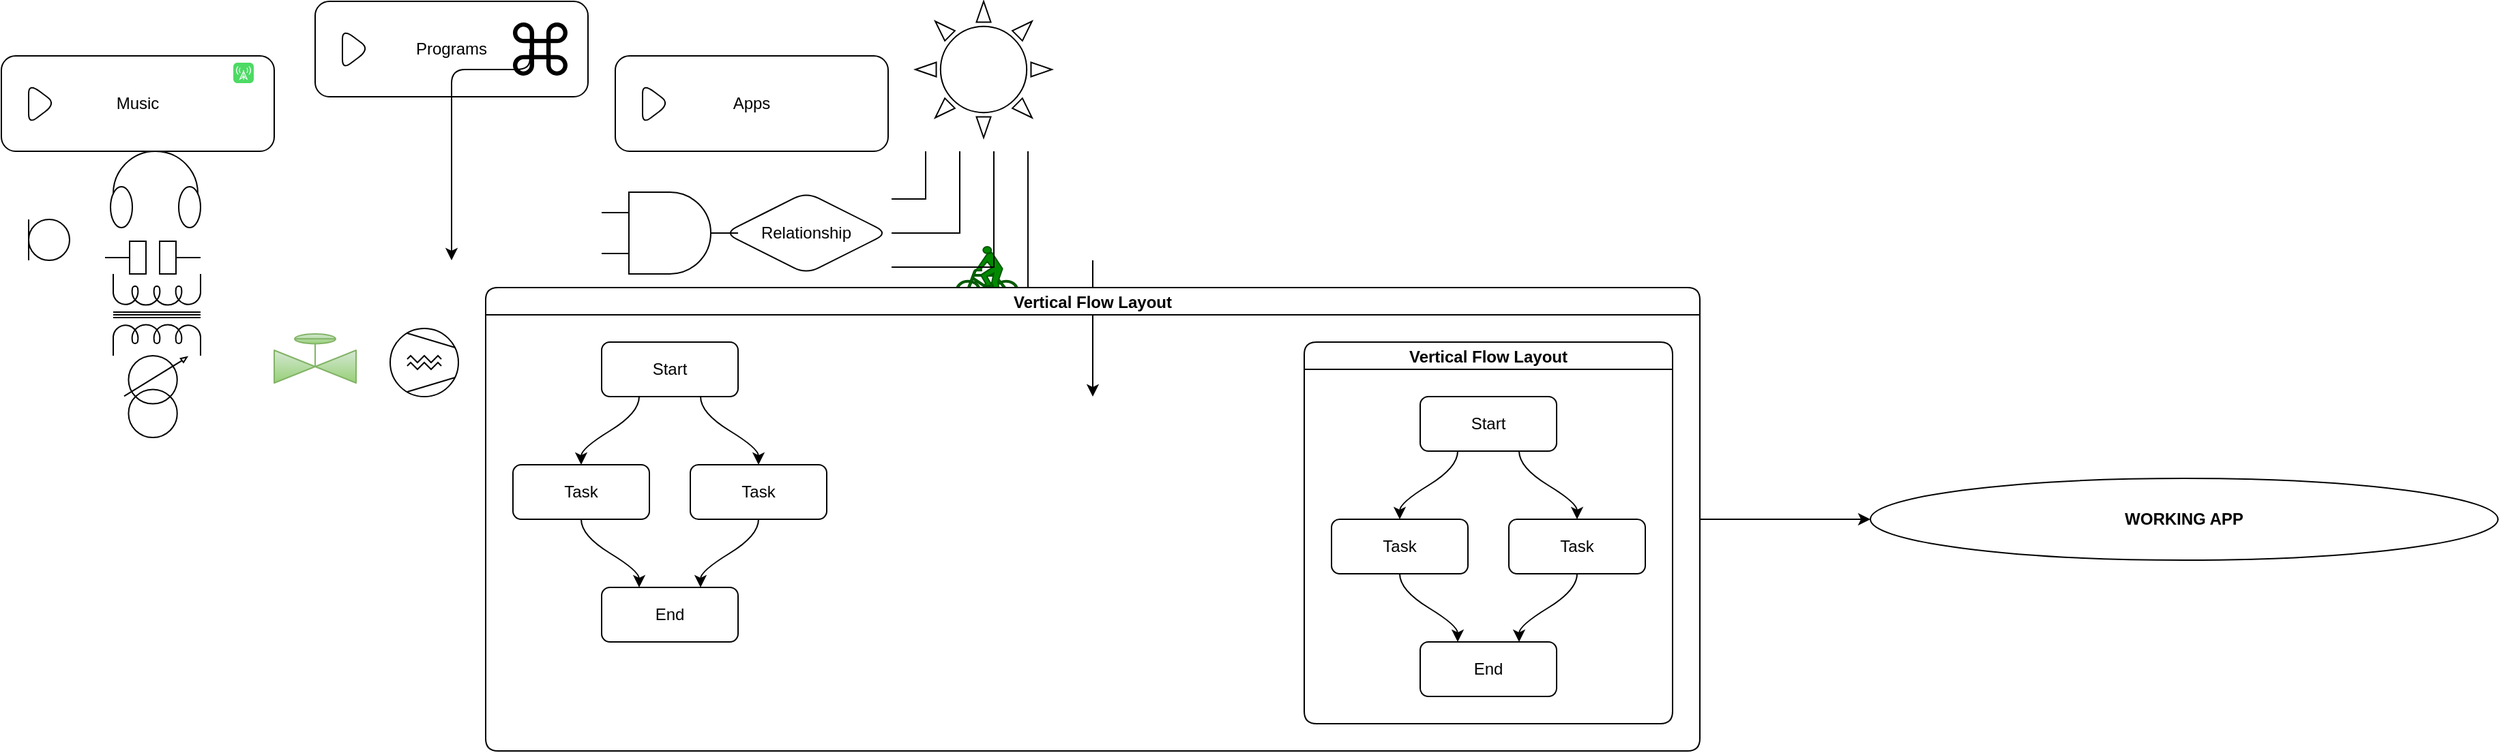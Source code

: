 <mxfile version="15.4.1" type="github">
  <diagram id="Da0euwGWWtFdRRMA5KWQ" name="Page-1">
    <mxGraphModel dx="1303" dy="717" grid="1" gridSize="10" guides="1" tooltips="1" connect="1" arrows="1" fold="1" page="1" pageScale="1" pageWidth="850" pageHeight="1100" math="0" shadow="0">
      <root>
        <mxCell id="0" />
        <mxCell id="1" parent="0" />
        <mxCell id="u7z6B6ovumSgRSn0OWlx-1" value="Music" style="html=1;whiteSpace=wrap;container=1;recursiveResize=0;collapsible=0;rounded=1;" vertex="1" parent="1">
          <mxGeometry x="70" y="40" width="200" height="70" as="geometry" />
        </mxCell>
        <mxCell id="u7z6B6ovumSgRSn0OWlx-2" value="" style="triangle;html=1;whiteSpace=wrap;rounded=1;" vertex="1" parent="u7z6B6ovumSgRSn0OWlx-1">
          <mxGeometry x="20" y="20" width="20" height="30" as="geometry" />
        </mxCell>
        <mxCell id="u7z6B6ovumSgRSn0OWlx-24" value="" style="html=1;strokeWidth=1;shadow=0;dashed=0;shape=mxgraph.ios7.misc.broadcast;fillColor=#4CDA64;strokeColor=none;buttonText=;strokeColor2=#222222;fontColor=#222222;fontSize=8;verticalLabelPosition=bottom;verticalAlign=top;align=center;sketch=0;rounded=1;" vertex="1" parent="u7z6B6ovumSgRSn0OWlx-1">
          <mxGeometry x="170" y="5" width="15" height="15" as="geometry" />
        </mxCell>
        <mxCell id="u7z6B6ovumSgRSn0OWlx-3" value="Programs" style="html=1;whiteSpace=wrap;container=1;recursiveResize=0;collapsible=0;rounded=1;" vertex="1" parent="1">
          <mxGeometry x="300" width="200" height="70" as="geometry" />
        </mxCell>
        <mxCell id="u7z6B6ovumSgRSn0OWlx-4" value="" style="triangle;html=1;whiteSpace=wrap;rounded=1;" vertex="1" parent="u7z6B6ovumSgRSn0OWlx-3">
          <mxGeometry x="20" y="20" width="20" height="30" as="geometry" />
        </mxCell>
        <mxCell id="u7z6B6ovumSgRSn0OWlx-13" style="edgeStyle=orthogonalEdgeStyle;orthogonalLoop=1;jettySize=auto;html=1;exitX=0.31;exitY=0.5;exitDx=0;exitDy=0;exitPerimeter=0;" edge="1" parent="u7z6B6ovumSgRSn0OWlx-3" source="u7z6B6ovumSgRSn0OWlx-12">
          <mxGeometry relative="1" as="geometry">
            <mxPoint x="100" y="190" as="targetPoint" />
            <Array as="points">
              <mxPoint x="157" y="50" />
              <mxPoint x="100" y="50" />
            </Array>
          </mxGeometry>
        </mxCell>
        <mxCell id="u7z6B6ovumSgRSn0OWlx-12" value="" style="shape=mxgraph.signs.tech.command;html=1;pointerEvents=1;fillColor=#000000;strokeColor=none;verticalLabelPosition=bottom;verticalAlign=top;align=center;rounded=1;" vertex="1" parent="u7z6B6ovumSgRSn0OWlx-3">
          <mxGeometry x="145.0" y="15.5" width="40" height="39" as="geometry" />
        </mxCell>
        <mxCell id="u7z6B6ovumSgRSn0OWlx-5" value="Apps" style="html=1;whiteSpace=wrap;container=1;recursiveResize=0;collapsible=0;rounded=1;" vertex="1" parent="1">
          <mxGeometry x="520" y="40" width="200" height="70" as="geometry" />
        </mxCell>
        <mxCell id="u7z6B6ovumSgRSn0OWlx-6" value="" style="triangle;html=1;whiteSpace=wrap;rounded=1;" vertex="1" parent="u7z6B6ovumSgRSn0OWlx-5">
          <mxGeometry x="20" y="20" width="20" height="30" as="geometry" />
        </mxCell>
        <mxCell id="u7z6B6ovumSgRSn0OWlx-9" value="" style="verticalLabelPosition=bottom;verticalAlign=top;html=1;shape=mxgraph.basic.sun;rounded=1;" vertex="1" parent="1">
          <mxGeometry x="740" width="100" height="100" as="geometry" />
        </mxCell>
        <mxCell id="u7z6B6ovumSgRSn0OWlx-11" value="Relationship" style="shape=rhombus;perimeter=rhombusPerimeter;whiteSpace=wrap;html=1;align=center;rounded=1;" vertex="1" parent="1">
          <mxGeometry x="600" y="140" width="120" height="60" as="geometry" />
        </mxCell>
        <mxCell id="u7z6B6ovumSgRSn0OWlx-14" value="" style="shape=mxgraph.signs.transportation.bicycler;html=1;pointerEvents=1;fillColor=#008a00;strokeColor=#005700;verticalLabelPosition=bottom;verticalAlign=top;align=center;fontColor=#ffffff;rounded=1;" vertex="1" parent="1">
          <mxGeometry x="770" y="180" width="45" height="38" as="geometry" />
        </mxCell>
        <mxCell id="u7z6B6ovumSgRSn0OWlx-15" value="" style="shape=mxgraph.pid.compressors_-_iso.compressor_(screw);html=1;pointerEvents=1;align=center;verticalLabelPosition=bottom;verticalAlign=top;dashed=0;rounded=1;" vertex="1" parent="1">
          <mxGeometry x="355" y="240" width="50" height="50" as="geometry" />
        </mxCell>
        <mxCell id="u7z6B6ovumSgRSn0OWlx-17" value="" style="verticalLabelPosition=bottom;shadow=0;dashed=0;align=center;html=1;verticalAlign=top;shape=mxgraph.electrical.transmission.fourLineBusElbow;notch=75;rounded=1;" vertex="1" parent="1">
          <mxGeometry x="722.5" y="110" width="100" height="110" as="geometry" />
        </mxCell>
        <mxCell id="u7z6B6ovumSgRSn0OWlx-18" value="" style="verticalLabelPosition=bottom;shadow=0;dashed=0;align=center;html=1;verticalAlign=top;shape=mxgraph.electrical.radio.microphone_1;rounded=1;" vertex="1" parent="1">
          <mxGeometry x="90" y="160" width="30" height="30" as="geometry" />
        </mxCell>
        <mxCell id="u7z6B6ovumSgRSn0OWlx-19" value="" style="verticalLabelPosition=bottom;shadow=0;dashed=0;align=center;html=1;verticalAlign=top;shape=mxgraph.electrical.radio.headphones;pointerEvents=1;rounded=1;" vertex="1" parent="1">
          <mxGeometry x="150" y="110" width="66" height="56" as="geometry" />
        </mxCell>
        <mxCell id="u7z6B6ovumSgRSn0OWlx-20" value="" style="pointerEvents=1;verticalLabelPosition=bottom;shadow=0;dashed=0;align=center;html=1;verticalAlign=top;shape=mxgraph.electrical.miscellaneous.surge_protector_2;rounded=1;" vertex="1" parent="1">
          <mxGeometry x="146" y="176" width="70" height="24" as="geometry" />
        </mxCell>
        <mxCell id="u7z6B6ovumSgRSn0OWlx-21" value="" style="pointerEvents=1;verticalLabelPosition=bottom;shadow=0;dashed=0;align=center;html=1;verticalAlign=top;shape=mxgraph.electrical.inductors.adjustable_transformer;rounded=1;" vertex="1" parent="1">
          <mxGeometry x="160" y="260" width="46" height="60" as="geometry" />
        </mxCell>
        <mxCell id="u7z6B6ovumSgRSn0OWlx-22" value="" style="pointerEvents=1;verticalLabelPosition=bottom;shadow=0;dashed=0;align=center;html=1;verticalAlign=top;shape=mxgraph.electrical.inductors.transformer_2;rounded=1;" vertex="1" parent="1">
          <mxGeometry x="152" y="200" width="64" height="60" as="geometry" />
        </mxCell>
        <mxCell id="u7z6B6ovumSgRSn0OWlx-23" value="" style="verticalLabelPosition=bottom;shadow=0;dashed=0;align=center;html=1;verticalAlign=top;shape=mxgraph.electrical.logic_gates.logic_gate;operation=and;rounded=1;" vertex="1" parent="1">
          <mxGeometry x="510" y="140" width="100" height="60" as="geometry" />
        </mxCell>
        <mxCell id="u7z6B6ovumSgRSn0OWlx-16" value="" style="verticalLabelPosition=bottom;align=center;html=1;verticalAlign=top;pointerEvents=1;dashed=0;shape=mxgraph.pid2valves.valve;valveType=gate;actuator=balDiaph;rounded=1;gradientColor=#97d077;fillColor=#d5e8d4;strokeColor=#82b366;" vertex="1" parent="1">
          <mxGeometry x="270" y="240" width="60" height="40" as="geometry" />
        </mxCell>
        <mxCell id="u7z6B6ovumSgRSn0OWlx-45" value="" style="edgeStyle=orthogonalEdgeStyle;rounded=0;orthogonalLoop=1;jettySize=auto;html=1;" edge="1" parent="1" source="u7z6B6ovumSgRSn0OWlx-25" target="u7z6B6ovumSgRSn0OWlx-44">
          <mxGeometry relative="1" as="geometry" />
        </mxCell>
        <mxCell id="u7z6B6ovumSgRSn0OWlx-46" style="edgeStyle=orthogonalEdgeStyle;rounded=0;orthogonalLoop=1;jettySize=auto;html=1;" edge="1" parent="1" source="u7z6B6ovumSgRSn0OWlx-25">
          <mxGeometry relative="1" as="geometry">
            <mxPoint x="870" y="290.0" as="targetPoint" />
          </mxGeometry>
        </mxCell>
        <mxCell id="u7z6B6ovumSgRSn0OWlx-25" value="Vertical Flow Layout" style="swimlane;startSize=20;horizontal=1;childLayout=flowLayout;flowOrientation=north;resizable=0;interRankCellSpacing=50;containerType=tree;rounded=1;" vertex="1" parent="1">
          <mxGeometry x="425" y="210" width="890" height="340" as="geometry" />
        </mxCell>
        <mxCell id="u7z6B6ovumSgRSn0OWlx-26" value="Start" style="whiteSpace=wrap;html=1;rounded=1;" vertex="1" parent="u7z6B6ovumSgRSn0OWlx-25">
          <mxGeometry x="85" y="40" width="100" height="40" as="geometry" />
        </mxCell>
        <mxCell id="u7z6B6ovumSgRSn0OWlx-27" value="Task" style="whiteSpace=wrap;html=1;rounded=1;" vertex="1" parent="u7z6B6ovumSgRSn0OWlx-25">
          <mxGeometry x="20" y="130" width="100" height="40" as="geometry" />
        </mxCell>
        <mxCell id="u7z6B6ovumSgRSn0OWlx-28" value="" style="html=1;curved=1;rounded=0;edgeStyle=orthogonalEdgeStyle;noEdgeStyle=1;orthogonal=1;" edge="1" parent="u7z6B6ovumSgRSn0OWlx-25" source="u7z6B6ovumSgRSn0OWlx-26" target="u7z6B6ovumSgRSn0OWlx-27">
          <mxGeometry relative="1" as="geometry">
            <Array as="points">
              <mxPoint x="112.5" y="92" />
              <mxPoint x="70" y="118" />
            </Array>
          </mxGeometry>
        </mxCell>
        <mxCell id="u7z6B6ovumSgRSn0OWlx-29" value="Task" style="whiteSpace=wrap;html=1;rounded=1;" vertex="1" parent="u7z6B6ovumSgRSn0OWlx-25">
          <mxGeometry x="150" y="130" width="100" height="40" as="geometry" />
        </mxCell>
        <mxCell id="u7z6B6ovumSgRSn0OWlx-30" value="" style="html=1;curved=1;rounded=0;edgeStyle=orthogonalEdgeStyle;noEdgeStyle=1;orthogonal=1;" edge="1" parent="u7z6B6ovumSgRSn0OWlx-25" source="u7z6B6ovumSgRSn0OWlx-26" target="u7z6B6ovumSgRSn0OWlx-29">
          <mxGeometry relative="1" as="geometry">
            <Array as="points">
              <mxPoint x="157.5" y="92" />
              <mxPoint x="200" y="118" />
            </Array>
          </mxGeometry>
        </mxCell>
        <mxCell id="u7z6B6ovumSgRSn0OWlx-31" value="End" style="whiteSpace=wrap;html=1;rounded=1;" vertex="1" parent="u7z6B6ovumSgRSn0OWlx-25">
          <mxGeometry x="85" y="220" width="100" height="40" as="geometry" />
        </mxCell>
        <mxCell id="u7z6B6ovumSgRSn0OWlx-32" value="" style="html=1;curved=1;rounded=0;edgeStyle=orthogonalEdgeStyle;noEdgeStyle=1;orthogonal=1;" edge="1" parent="u7z6B6ovumSgRSn0OWlx-25" source="u7z6B6ovumSgRSn0OWlx-27" target="u7z6B6ovumSgRSn0OWlx-31">
          <mxGeometry relative="1" as="geometry">
            <Array as="points">
              <mxPoint x="70" y="182" />
              <mxPoint x="112.5" y="208" />
            </Array>
          </mxGeometry>
        </mxCell>
        <mxCell id="u7z6B6ovumSgRSn0OWlx-33" value="" style="html=1;curved=1;rounded=0;edgeStyle=orthogonalEdgeStyle;noEdgeStyle=1;orthogonal=1;" edge="1" parent="u7z6B6ovumSgRSn0OWlx-25" source="u7z6B6ovumSgRSn0OWlx-29" target="u7z6B6ovumSgRSn0OWlx-31">
          <mxGeometry relative="1" as="geometry">
            <Array as="points">
              <mxPoint x="200" y="182" />
              <mxPoint x="157.5" y="208" />
            </Array>
          </mxGeometry>
        </mxCell>
        <mxCell id="u7z6B6ovumSgRSn0OWlx-34" value="Vertical Flow Layout" style="swimlane;startSize=20;horizontal=1;childLayout=flowLayout;flowOrientation=north;resizable=0;interRankCellSpacing=50;containerType=tree;rounded=1;" vertex="1" parent="u7z6B6ovumSgRSn0OWlx-25">
          <mxGeometry x="600" y="40" width="270" height="280" as="geometry" />
        </mxCell>
        <mxCell id="u7z6B6ovumSgRSn0OWlx-35" value="Start" style="whiteSpace=wrap;html=1;rounded=1;" vertex="1" parent="u7z6B6ovumSgRSn0OWlx-34">
          <mxGeometry x="85" y="40" width="100" height="40" as="geometry" />
        </mxCell>
        <mxCell id="u7z6B6ovumSgRSn0OWlx-36" value="Task" style="whiteSpace=wrap;html=1;rounded=1;" vertex="1" parent="u7z6B6ovumSgRSn0OWlx-34">
          <mxGeometry x="20" y="130" width="100" height="40" as="geometry" />
        </mxCell>
        <mxCell id="u7z6B6ovumSgRSn0OWlx-37" value="" style="html=1;curved=1;rounded=0;edgeStyle=orthogonalEdgeStyle;noEdgeStyle=1;orthogonal=1;" edge="1" parent="u7z6B6ovumSgRSn0OWlx-34" source="u7z6B6ovumSgRSn0OWlx-35" target="u7z6B6ovumSgRSn0OWlx-36">
          <mxGeometry relative="1" as="geometry">
            <Array as="points">
              <mxPoint x="112.5" y="92" />
              <mxPoint x="70" y="118" />
            </Array>
          </mxGeometry>
        </mxCell>
        <mxCell id="u7z6B6ovumSgRSn0OWlx-38" value="Task" style="whiteSpace=wrap;html=1;rounded=1;" vertex="1" parent="u7z6B6ovumSgRSn0OWlx-34">
          <mxGeometry x="150" y="130" width="100" height="40" as="geometry" />
        </mxCell>
        <mxCell id="u7z6B6ovumSgRSn0OWlx-39" value="" style="html=1;curved=1;rounded=0;edgeStyle=orthogonalEdgeStyle;noEdgeStyle=1;orthogonal=1;" edge="1" parent="u7z6B6ovumSgRSn0OWlx-34" source="u7z6B6ovumSgRSn0OWlx-35" target="u7z6B6ovumSgRSn0OWlx-38">
          <mxGeometry relative="1" as="geometry">
            <Array as="points">
              <mxPoint x="157.5" y="92" />
              <mxPoint x="200" y="118" />
            </Array>
          </mxGeometry>
        </mxCell>
        <mxCell id="u7z6B6ovumSgRSn0OWlx-40" value="End" style="whiteSpace=wrap;html=1;rounded=1;" vertex="1" parent="u7z6B6ovumSgRSn0OWlx-34">
          <mxGeometry x="85" y="220" width="100" height="40" as="geometry" />
        </mxCell>
        <mxCell id="u7z6B6ovumSgRSn0OWlx-41" value="" style="html=1;curved=1;rounded=0;edgeStyle=orthogonalEdgeStyle;noEdgeStyle=1;orthogonal=1;" edge="1" parent="u7z6B6ovumSgRSn0OWlx-34" source="u7z6B6ovumSgRSn0OWlx-36" target="u7z6B6ovumSgRSn0OWlx-40">
          <mxGeometry relative="1" as="geometry">
            <Array as="points">
              <mxPoint x="70" y="182" />
              <mxPoint x="112.5" y="208" />
            </Array>
          </mxGeometry>
        </mxCell>
        <mxCell id="u7z6B6ovumSgRSn0OWlx-42" value="" style="html=1;curved=1;rounded=0;edgeStyle=orthogonalEdgeStyle;noEdgeStyle=1;orthogonal=1;" edge="1" parent="u7z6B6ovumSgRSn0OWlx-34" source="u7z6B6ovumSgRSn0OWlx-38" target="u7z6B6ovumSgRSn0OWlx-40">
          <mxGeometry relative="1" as="geometry">
            <Array as="points">
              <mxPoint x="200" y="182" />
              <mxPoint x="157.5" y="208" />
            </Array>
          </mxGeometry>
        </mxCell>
        <mxCell id="u7z6B6ovumSgRSn0OWlx-44" value="WORKING APP" style="ellipse;whiteSpace=wrap;html=1;rounded=1;fontStyle=1;startSize=20;" vertex="1" parent="1">
          <mxGeometry x="1440" y="350" width="460" height="60" as="geometry" />
        </mxCell>
      </root>
    </mxGraphModel>
  </diagram>
</mxfile>
